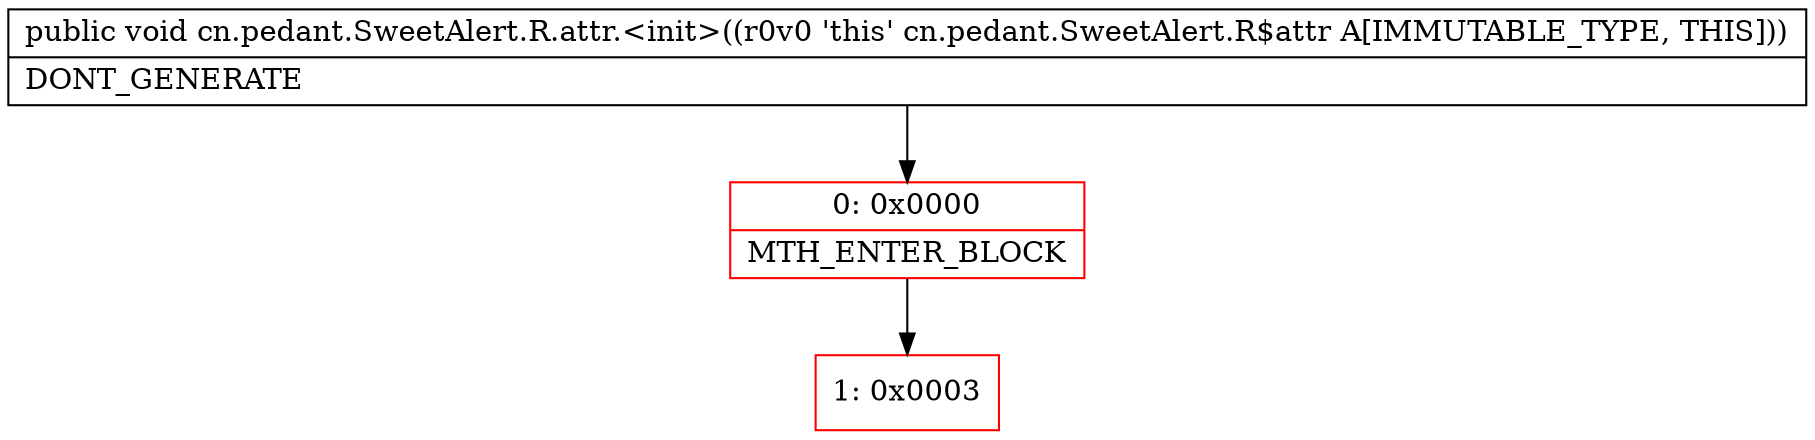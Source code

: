 digraph "CFG forcn.pedant.SweetAlert.R.attr.\<init\>()V" {
subgraph cluster_Region_1549748057 {
label = "R(0)";
node [shape=record,color=blue];
}
Node_0 [shape=record,color=red,label="{0\:\ 0x0000|MTH_ENTER_BLOCK\l}"];
Node_1 [shape=record,color=red,label="{1\:\ 0x0003}"];
MethodNode[shape=record,label="{public void cn.pedant.SweetAlert.R.attr.\<init\>((r0v0 'this' cn.pedant.SweetAlert.R$attr A[IMMUTABLE_TYPE, THIS]))  | DONT_GENERATE\l}"];
MethodNode -> Node_0;
Node_0 -> Node_1;
}

